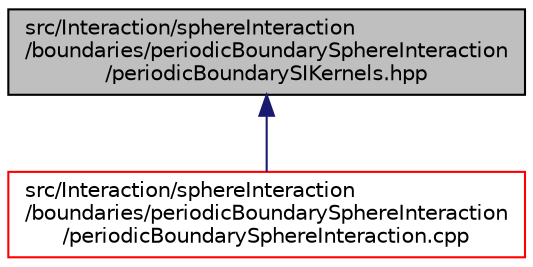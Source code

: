 digraph "src/Interaction/sphereInteraction/boundaries/periodicBoundarySphereInteraction/periodicBoundarySIKernels.hpp"
{
 // LATEX_PDF_SIZE
  edge [fontname="Helvetica",fontsize="10",labelfontname="Helvetica",labelfontsize="10"];
  node [fontname="Helvetica",fontsize="10",shape=record];
  Node1 [label="src/Interaction/sphereInteraction\l/boundaries/periodicBoundarySphereInteraction\l/periodicBoundarySIKernels.hpp",height=0.2,width=0.4,color="black", fillcolor="grey75", style="filled", fontcolor="black",tooltip=" "];
  Node1 -> Node2 [dir="back",color="midnightblue",fontsize="10",style="solid",fontname="Helvetica"];
  Node2 [label="src/Interaction/sphereInteraction\l/boundaries/periodicBoundarySphereInteraction\l/periodicBoundarySphereInteraction.cpp",height=0.2,width=0.4,color="red", fillcolor="white", style="filled",URL="$periodicBoundarySphereInteraction_8cpp.html",tooltip=" "];
}
